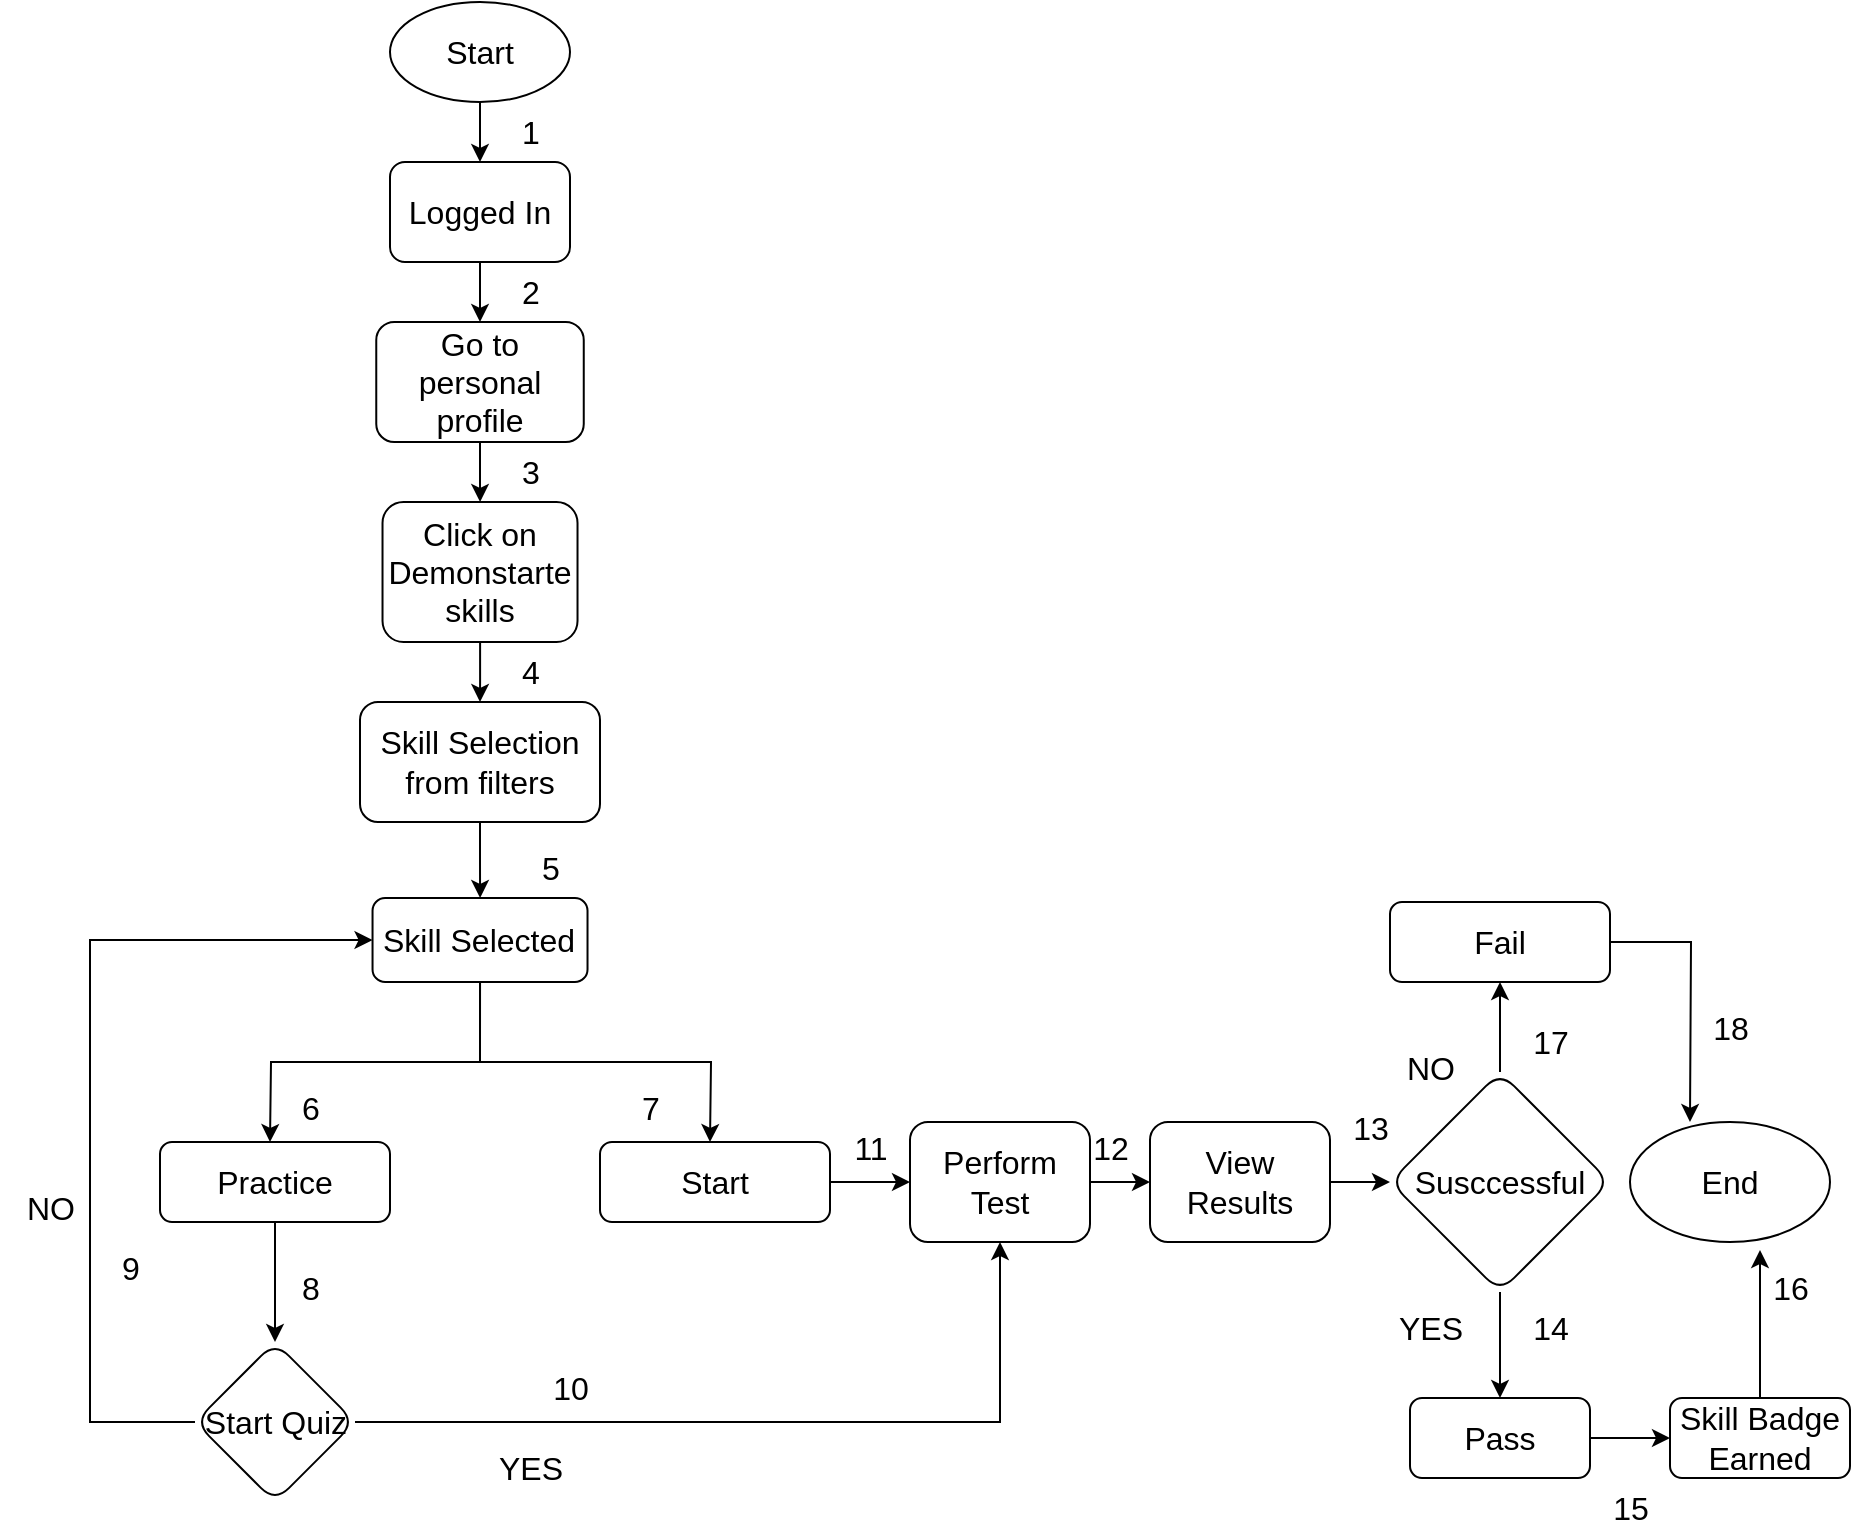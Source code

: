 <mxfile version="21.6.6" type="device">
  <diagram name="Page-1" id="HkjdCPG2xDWBdRoAj7fW">
    <mxGraphModel dx="2450" dy="811" grid="1" gridSize="10" guides="1" tooltips="1" connect="1" arrows="1" fold="1" page="1" pageScale="1" pageWidth="850" pageHeight="1100" math="0" shadow="0">
      <root>
        <mxCell id="0" />
        <mxCell id="1" parent="0" />
        <mxCell id="JO0oFXYE_5X4QB5dY664-1" style="edgeStyle=orthogonalEdgeStyle;rounded=0;orthogonalLoop=1;jettySize=auto;html=1;fontSize=16;" parent="1" source="JO0oFXYE_5X4QB5dY664-2" edge="1">
          <mxGeometry relative="1" as="geometry">
            <mxPoint x="165" y="150" as="targetPoint" />
          </mxGeometry>
        </mxCell>
        <mxCell id="JO0oFXYE_5X4QB5dY664-2" value="Start" style="ellipse;whiteSpace=wrap;html=1;fontSize=16;" parent="1" vertex="1">
          <mxGeometry x="120" y="70" width="90" height="50" as="geometry" />
        </mxCell>
        <mxCell id="JO0oFXYE_5X4QB5dY664-3" value="" style="edgeStyle=orthogonalEdgeStyle;rounded=0;orthogonalLoop=1;jettySize=auto;html=1;fontSize=16;" parent="1" source="JO0oFXYE_5X4QB5dY664-4" target="JO0oFXYE_5X4QB5dY664-6" edge="1">
          <mxGeometry relative="1" as="geometry" />
        </mxCell>
        <mxCell id="JO0oFXYE_5X4QB5dY664-4" value="Logged In" style="rounded=1;whiteSpace=wrap;html=1;fontSize=16;" parent="1" vertex="1">
          <mxGeometry x="120" y="150" width="90" height="50" as="geometry" />
        </mxCell>
        <mxCell id="JO0oFXYE_5X4QB5dY664-5" value="" style="edgeStyle=orthogonalEdgeStyle;rounded=0;orthogonalLoop=1;jettySize=auto;html=1;fontSize=16;" parent="1" source="JO0oFXYE_5X4QB5dY664-6" target="JO0oFXYE_5X4QB5dY664-8" edge="1">
          <mxGeometry relative="1" as="geometry" />
        </mxCell>
        <mxCell id="JO0oFXYE_5X4QB5dY664-6" value="Go to personal profile" style="whiteSpace=wrap;html=1;rounded=1;fontSize=16;" parent="1" vertex="1">
          <mxGeometry x="113.13" y="230" width="103.75" height="60" as="geometry" />
        </mxCell>
        <mxCell id="JO0oFXYE_5X4QB5dY664-7" style="edgeStyle=orthogonalEdgeStyle;rounded=0;orthogonalLoop=1;jettySize=auto;html=1;fontSize=16;" parent="1" source="JO0oFXYE_5X4QB5dY664-8" edge="1">
          <mxGeometry relative="1" as="geometry">
            <mxPoint x="165" y="420" as="targetPoint" />
          </mxGeometry>
        </mxCell>
        <mxCell id="JO0oFXYE_5X4QB5dY664-8" value="Click on Demonstarte skills" style="whiteSpace=wrap;html=1;rounded=1;fontSize=16;" parent="1" vertex="1">
          <mxGeometry x="116.26" y="320" width="97.5" height="70" as="geometry" />
        </mxCell>
        <mxCell id="JO0oFXYE_5X4QB5dY664-15" value="" style="edgeStyle=orthogonalEdgeStyle;rounded=0;orthogonalLoop=1;jettySize=auto;html=1;fontSize=16;" parent="1" source="JO0oFXYE_5X4QB5dY664-9" target="JO0oFXYE_5X4QB5dY664-14" edge="1">
          <mxGeometry relative="1" as="geometry" />
        </mxCell>
        <mxCell id="JO0oFXYE_5X4QB5dY664-9" value="Skill Selection from filters" style="rounded=1;whiteSpace=wrap;html=1;fontSize=16;" parent="1" vertex="1">
          <mxGeometry x="105" y="420" width="120" height="60" as="geometry" />
        </mxCell>
        <mxCell id="JO0oFXYE_5X4QB5dY664-10" value="1" style="text;html=1;align=center;verticalAlign=middle;resizable=0;points=[];autosize=1;strokeColor=none;fillColor=none;fontSize=16;" parent="1" vertex="1">
          <mxGeometry x="175" y="120" width="30" height="30" as="geometry" />
        </mxCell>
        <mxCell id="JO0oFXYE_5X4QB5dY664-11" value="2" style="text;html=1;align=center;verticalAlign=middle;resizable=0;points=[];autosize=1;strokeColor=none;fillColor=none;fontSize=16;" parent="1" vertex="1">
          <mxGeometry x="175" y="200" width="30" height="30" as="geometry" />
        </mxCell>
        <mxCell id="JO0oFXYE_5X4QB5dY664-12" value="3" style="text;html=1;align=center;verticalAlign=middle;resizable=0;points=[];autosize=1;strokeColor=none;fillColor=none;fontSize=16;" parent="1" vertex="1">
          <mxGeometry x="175" y="290" width="30" height="30" as="geometry" />
        </mxCell>
        <mxCell id="JO0oFXYE_5X4QB5dY664-13" value="4" style="text;html=1;align=center;verticalAlign=middle;resizable=0;points=[];autosize=1;strokeColor=none;fillColor=none;fontSize=16;" parent="1" vertex="1">
          <mxGeometry x="175" y="390" width="30" height="30" as="geometry" />
        </mxCell>
        <mxCell id="JO0oFXYE_5X4QB5dY664-17" style="edgeStyle=orthogonalEdgeStyle;rounded=0;orthogonalLoop=1;jettySize=auto;html=1;exitX=0.5;exitY=1;exitDx=0;exitDy=0;fontSize=16;" parent="1" source="JO0oFXYE_5X4QB5dY664-14" edge="1">
          <mxGeometry relative="1" as="geometry">
            <mxPoint x="280" y="640" as="targetPoint" />
          </mxGeometry>
        </mxCell>
        <mxCell id="JO0oFXYE_5X4QB5dY664-18" style="edgeStyle=orthogonalEdgeStyle;rounded=0;orthogonalLoop=1;jettySize=auto;html=1;exitX=0.5;exitY=1;exitDx=0;exitDy=0;fontSize=16;" parent="1" source="JO0oFXYE_5X4QB5dY664-14" edge="1">
          <mxGeometry relative="1" as="geometry">
            <mxPoint x="60" y="640" as="targetPoint" />
          </mxGeometry>
        </mxCell>
        <mxCell id="JO0oFXYE_5X4QB5dY664-14" value="Skill Selected" style="rounded=1;whiteSpace=wrap;html=1;fontSize=16;" parent="1" vertex="1">
          <mxGeometry x="111.27" y="518" width="107.49" height="42" as="geometry" />
        </mxCell>
        <mxCell id="JO0oFXYE_5X4QB5dY664-16" value="5" style="text;html=1;align=center;verticalAlign=middle;resizable=0;points=[];autosize=1;strokeColor=none;fillColor=none;fontSize=16;" parent="1" vertex="1">
          <mxGeometry x="185" y="488" width="30" height="30" as="geometry" />
        </mxCell>
        <mxCell id="JO0oFXYE_5X4QB5dY664-26" value="" style="edgeStyle=orthogonalEdgeStyle;rounded=0;orthogonalLoop=1;jettySize=auto;html=1;fontSize=16;" parent="1" source="JO0oFXYE_5X4QB5dY664-19" target="JO0oFXYE_5X4QB5dY664-25" edge="1">
          <mxGeometry relative="1" as="geometry" />
        </mxCell>
        <mxCell id="JO0oFXYE_5X4QB5dY664-19" value="Start" style="rounded=1;whiteSpace=wrap;html=1;fontSize=16;" parent="1" vertex="1">
          <mxGeometry x="225" y="640" width="115" height="40" as="geometry" />
        </mxCell>
        <mxCell id="JO0oFXYE_5X4QB5dY664-22" value="" style="edgeStyle=orthogonalEdgeStyle;rounded=0;orthogonalLoop=1;jettySize=auto;html=1;fontSize=16;" parent="1" source="JO0oFXYE_5X4QB5dY664-20" target="JO0oFXYE_5X4QB5dY664-21" edge="1">
          <mxGeometry relative="1" as="geometry" />
        </mxCell>
        <mxCell id="JO0oFXYE_5X4QB5dY664-20" value="Practice" style="rounded=1;whiteSpace=wrap;html=1;fontSize=16;" parent="1" vertex="1">
          <mxGeometry x="5" y="640" width="115" height="40" as="geometry" />
        </mxCell>
        <mxCell id="JO0oFXYE_5X4QB5dY664-23" style="edgeStyle=orthogonalEdgeStyle;rounded=0;orthogonalLoop=1;jettySize=auto;html=1;exitX=1;exitY=0.5;exitDx=0;exitDy=0;entryX=0.5;entryY=1;entryDx=0;entryDy=0;fontSize=16;" parent="1" source="JO0oFXYE_5X4QB5dY664-21" target="JO0oFXYE_5X4QB5dY664-25" edge="1">
          <mxGeometry relative="1" as="geometry" />
        </mxCell>
        <mxCell id="JO0oFXYE_5X4QB5dY664-24" style="edgeStyle=orthogonalEdgeStyle;rounded=0;orthogonalLoop=1;jettySize=auto;html=1;exitX=0;exitY=0.5;exitDx=0;exitDy=0;entryX=0;entryY=0.5;entryDx=0;entryDy=0;fontSize=16;" parent="1" source="JO0oFXYE_5X4QB5dY664-21" target="JO0oFXYE_5X4QB5dY664-14" edge="1">
          <mxGeometry relative="1" as="geometry">
            <Array as="points">
              <mxPoint x="-30" y="780" />
              <mxPoint x="-30" y="539" />
            </Array>
          </mxGeometry>
        </mxCell>
        <mxCell id="JO0oFXYE_5X4QB5dY664-21" value="Start Quiz" style="rhombus;whiteSpace=wrap;html=1;rounded=1;fontSize=16;" parent="1" vertex="1">
          <mxGeometry x="22.5" y="740" width="80" height="80" as="geometry" />
        </mxCell>
        <mxCell id="JO0oFXYE_5X4QB5dY664-28" value="" style="edgeStyle=orthogonalEdgeStyle;rounded=0;orthogonalLoop=1;jettySize=auto;html=1;fontSize=16;" parent="1" source="JO0oFXYE_5X4QB5dY664-25" target="JO0oFXYE_5X4QB5dY664-27" edge="1">
          <mxGeometry relative="1" as="geometry" />
        </mxCell>
        <mxCell id="JO0oFXYE_5X4QB5dY664-25" value="Perform Test" style="whiteSpace=wrap;html=1;rounded=1;fontSize=16;" parent="1" vertex="1">
          <mxGeometry x="380" y="630" width="90" height="60" as="geometry" />
        </mxCell>
        <mxCell id="JO0oFXYE_5X4QB5dY664-30" value="" style="edgeStyle=orthogonalEdgeStyle;rounded=0;orthogonalLoop=1;jettySize=auto;html=1;fontSize=16;" parent="1" source="JO0oFXYE_5X4QB5dY664-27" target="JO0oFXYE_5X4QB5dY664-29" edge="1">
          <mxGeometry relative="1" as="geometry" />
        </mxCell>
        <mxCell id="JO0oFXYE_5X4QB5dY664-27" value="View Results" style="whiteSpace=wrap;html=1;rounded=1;fontSize=16;" parent="1" vertex="1">
          <mxGeometry x="500" y="630" width="90" height="60" as="geometry" />
        </mxCell>
        <mxCell id="JO0oFXYE_5X4QB5dY664-32" value="" style="edgeStyle=orthogonalEdgeStyle;rounded=0;orthogonalLoop=1;jettySize=auto;html=1;fontSize=16;" parent="1" source="JO0oFXYE_5X4QB5dY664-29" target="JO0oFXYE_5X4QB5dY664-31" edge="1">
          <mxGeometry relative="1" as="geometry" />
        </mxCell>
        <mxCell id="JO0oFXYE_5X4QB5dY664-36" value="" style="edgeStyle=orthogonalEdgeStyle;rounded=0;orthogonalLoop=1;jettySize=auto;html=1;fontSize=16;" parent="1" source="JO0oFXYE_5X4QB5dY664-29" target="JO0oFXYE_5X4QB5dY664-35" edge="1">
          <mxGeometry relative="1" as="geometry" />
        </mxCell>
        <mxCell id="JO0oFXYE_5X4QB5dY664-29" value="Susccessful" style="rhombus;whiteSpace=wrap;html=1;rounded=1;fontSize=16;" parent="1" vertex="1">
          <mxGeometry x="620" y="605" width="110" height="110" as="geometry" />
        </mxCell>
        <mxCell id="JO0oFXYE_5X4QB5dY664-41" style="edgeStyle=orthogonalEdgeStyle;rounded=0;orthogonalLoop=1;jettySize=auto;html=1;fontSize=16;" parent="1" source="JO0oFXYE_5X4QB5dY664-31" edge="1">
          <mxGeometry relative="1" as="geometry">
            <mxPoint x="770" y="630" as="targetPoint" />
          </mxGeometry>
        </mxCell>
        <mxCell id="JO0oFXYE_5X4QB5dY664-31" value="Fail" style="whiteSpace=wrap;html=1;rounded=1;fontSize=16;" parent="1" vertex="1">
          <mxGeometry x="620" y="520" width="110" height="40" as="geometry" />
        </mxCell>
        <mxCell id="JO0oFXYE_5X4QB5dY664-40" value="" style="edgeStyle=orthogonalEdgeStyle;rounded=0;orthogonalLoop=1;jettySize=auto;html=1;fontSize=16;" parent="1" source="JO0oFXYE_5X4QB5dY664-35" target="JO0oFXYE_5X4QB5dY664-39" edge="1">
          <mxGeometry relative="1" as="geometry" />
        </mxCell>
        <mxCell id="JO0oFXYE_5X4QB5dY664-35" value="Pass" style="whiteSpace=wrap;html=1;rounded=1;fontSize=16;" parent="1" vertex="1">
          <mxGeometry x="630" y="768" width="90" height="40" as="geometry" />
        </mxCell>
        <mxCell id="JO0oFXYE_5X4QB5dY664-43" style="edgeStyle=orthogonalEdgeStyle;rounded=0;orthogonalLoop=1;jettySize=auto;html=1;exitX=0.5;exitY=0;exitDx=0;exitDy=0;entryX=0.65;entryY=1.067;entryDx=0;entryDy=0;entryPerimeter=0;fontSize=16;" parent="1" source="JO0oFXYE_5X4QB5dY664-39" target="JO0oFXYE_5X4QB5dY664-42" edge="1">
          <mxGeometry relative="1" as="geometry" />
        </mxCell>
        <mxCell id="JO0oFXYE_5X4QB5dY664-39" value="Skill Badge Earned" style="whiteSpace=wrap;html=1;rounded=1;fontSize=16;" parent="1" vertex="1">
          <mxGeometry x="760" y="768" width="90" height="40" as="geometry" />
        </mxCell>
        <mxCell id="JO0oFXYE_5X4QB5dY664-42" value="End" style="ellipse;whiteSpace=wrap;html=1;fontSize=16;" parent="1" vertex="1">
          <mxGeometry x="740" y="630" width="100" height="60" as="geometry" />
        </mxCell>
        <mxCell id="RY2K-AsEFcUC-tvAOPiG-1" value="6" style="text;html=1;align=center;verticalAlign=middle;resizable=0;points=[];autosize=1;strokeColor=none;fillColor=none;fontSize=16;" vertex="1" parent="1">
          <mxGeometry x="65" y="608" width="30" height="30" as="geometry" />
        </mxCell>
        <mxCell id="RY2K-AsEFcUC-tvAOPiG-2" value="7" style="text;html=1;align=center;verticalAlign=middle;resizable=0;points=[];autosize=1;strokeColor=none;fillColor=none;fontSize=16;" vertex="1" parent="1">
          <mxGeometry x="235" y="608" width="30" height="30" as="geometry" />
        </mxCell>
        <mxCell id="RY2K-AsEFcUC-tvAOPiG-3" value="8" style="text;html=1;align=center;verticalAlign=middle;resizable=0;points=[];autosize=1;strokeColor=none;fillColor=none;fontSize=16;" vertex="1" parent="1">
          <mxGeometry x="65" y="698" width="30" height="30" as="geometry" />
        </mxCell>
        <mxCell id="RY2K-AsEFcUC-tvAOPiG-4" value="9" style="text;html=1;align=center;verticalAlign=middle;resizable=0;points=[];autosize=1;strokeColor=none;fillColor=none;fontSize=16;" vertex="1" parent="1">
          <mxGeometry x="-25" y="688" width="30" height="30" as="geometry" />
        </mxCell>
        <mxCell id="RY2K-AsEFcUC-tvAOPiG-5" value="10" style="text;html=1;align=center;verticalAlign=middle;resizable=0;points=[];autosize=1;strokeColor=none;fillColor=none;fontSize=16;" vertex="1" parent="1">
          <mxGeometry x="190" y="748" width="40" height="30" as="geometry" />
        </mxCell>
        <mxCell id="RY2K-AsEFcUC-tvAOPiG-6" value="11" style="text;html=1;align=center;verticalAlign=middle;resizable=0;points=[];autosize=1;strokeColor=none;fillColor=none;fontSize=16;" vertex="1" parent="1">
          <mxGeometry x="340" y="628" width="40" height="30" as="geometry" />
        </mxCell>
        <mxCell id="RY2K-AsEFcUC-tvAOPiG-7" value="12" style="text;html=1;align=center;verticalAlign=middle;resizable=0;points=[];autosize=1;strokeColor=none;fillColor=none;fontSize=16;" vertex="1" parent="1">
          <mxGeometry x="460" y="628" width="40" height="30" as="geometry" />
        </mxCell>
        <mxCell id="RY2K-AsEFcUC-tvAOPiG-8" value="13" style="text;html=1;align=center;verticalAlign=middle;resizable=0;points=[];autosize=1;strokeColor=none;fillColor=none;fontSize=16;" vertex="1" parent="1">
          <mxGeometry x="590" y="618" width="40" height="30" as="geometry" />
        </mxCell>
        <mxCell id="RY2K-AsEFcUC-tvAOPiG-9" value="14" style="text;html=1;align=center;verticalAlign=middle;resizable=0;points=[];autosize=1;strokeColor=none;fillColor=none;fontSize=16;" vertex="1" parent="1">
          <mxGeometry x="680" y="718" width="40" height="30" as="geometry" />
        </mxCell>
        <mxCell id="RY2K-AsEFcUC-tvAOPiG-10" value="15" style="text;html=1;align=center;verticalAlign=middle;resizable=0;points=[];autosize=1;strokeColor=none;fillColor=none;fontSize=16;" vertex="1" parent="1">
          <mxGeometry x="720" y="808" width="40" height="30" as="geometry" />
        </mxCell>
        <mxCell id="RY2K-AsEFcUC-tvAOPiG-11" value="16" style="text;html=1;align=center;verticalAlign=middle;resizable=0;points=[];autosize=1;strokeColor=none;fillColor=none;fontSize=16;" vertex="1" parent="1">
          <mxGeometry x="800" y="698" width="40" height="30" as="geometry" />
        </mxCell>
        <mxCell id="RY2K-AsEFcUC-tvAOPiG-12" value="17" style="text;html=1;align=center;verticalAlign=middle;resizable=0;points=[];autosize=1;strokeColor=none;fillColor=none;fontSize=16;" vertex="1" parent="1">
          <mxGeometry x="680" y="575" width="40" height="30" as="geometry" />
        </mxCell>
        <mxCell id="RY2K-AsEFcUC-tvAOPiG-13" value="18" style="text;html=1;align=center;verticalAlign=middle;resizable=0;points=[];autosize=1;strokeColor=none;fillColor=none;fontSize=16;" vertex="1" parent="1">
          <mxGeometry x="770" y="568" width="40" height="30" as="geometry" />
        </mxCell>
        <mxCell id="RY2K-AsEFcUC-tvAOPiG-14" value="YES" style="text;html=1;align=center;verticalAlign=middle;resizable=0;points=[];autosize=1;strokeColor=none;fillColor=none;fontSize=16;" vertex="1" parent="1">
          <mxGeometry x="160" y="788" width="60" height="30" as="geometry" />
        </mxCell>
        <mxCell id="RY2K-AsEFcUC-tvAOPiG-15" value="NO" style="text;html=1;align=center;verticalAlign=middle;resizable=0;points=[];autosize=1;strokeColor=none;fillColor=none;fontSize=16;" vertex="1" parent="1">
          <mxGeometry x="-75" y="658" width="50" height="30" as="geometry" />
        </mxCell>
        <mxCell id="RY2K-AsEFcUC-tvAOPiG-16" value="YES" style="text;html=1;align=center;verticalAlign=middle;resizable=0;points=[];autosize=1;strokeColor=none;fillColor=none;fontSize=16;" vertex="1" parent="1">
          <mxGeometry x="610" y="718" width="60" height="30" as="geometry" />
        </mxCell>
        <mxCell id="RY2K-AsEFcUC-tvAOPiG-17" value="NO" style="text;html=1;align=center;verticalAlign=middle;resizable=0;points=[];autosize=1;strokeColor=none;fillColor=none;fontSize=16;" vertex="1" parent="1">
          <mxGeometry x="615" y="588" width="50" height="30" as="geometry" />
        </mxCell>
      </root>
    </mxGraphModel>
  </diagram>
</mxfile>
